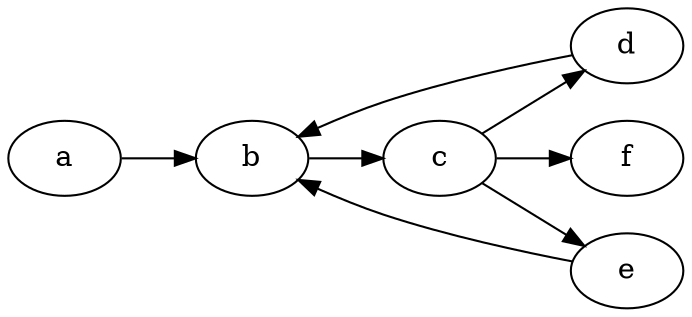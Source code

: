 digraph g {
	rankdir = LR;	node[shape=oval style=filled];
	a[name="a", fillcolor="white"];
	b[name="b", fillcolor="white"];
	c[name="c", fillcolor="white"];
	d[name="d", fillcolor="white"];
	e[name="e", fillcolor="white"];
	f[name="f", fillcolor="white"];

	edge[dir = forward];
	a -> b;
	b -> c;
	c -> d;
	c -> e;
	c -> f;
	d -> b;
	e -> b;
}
